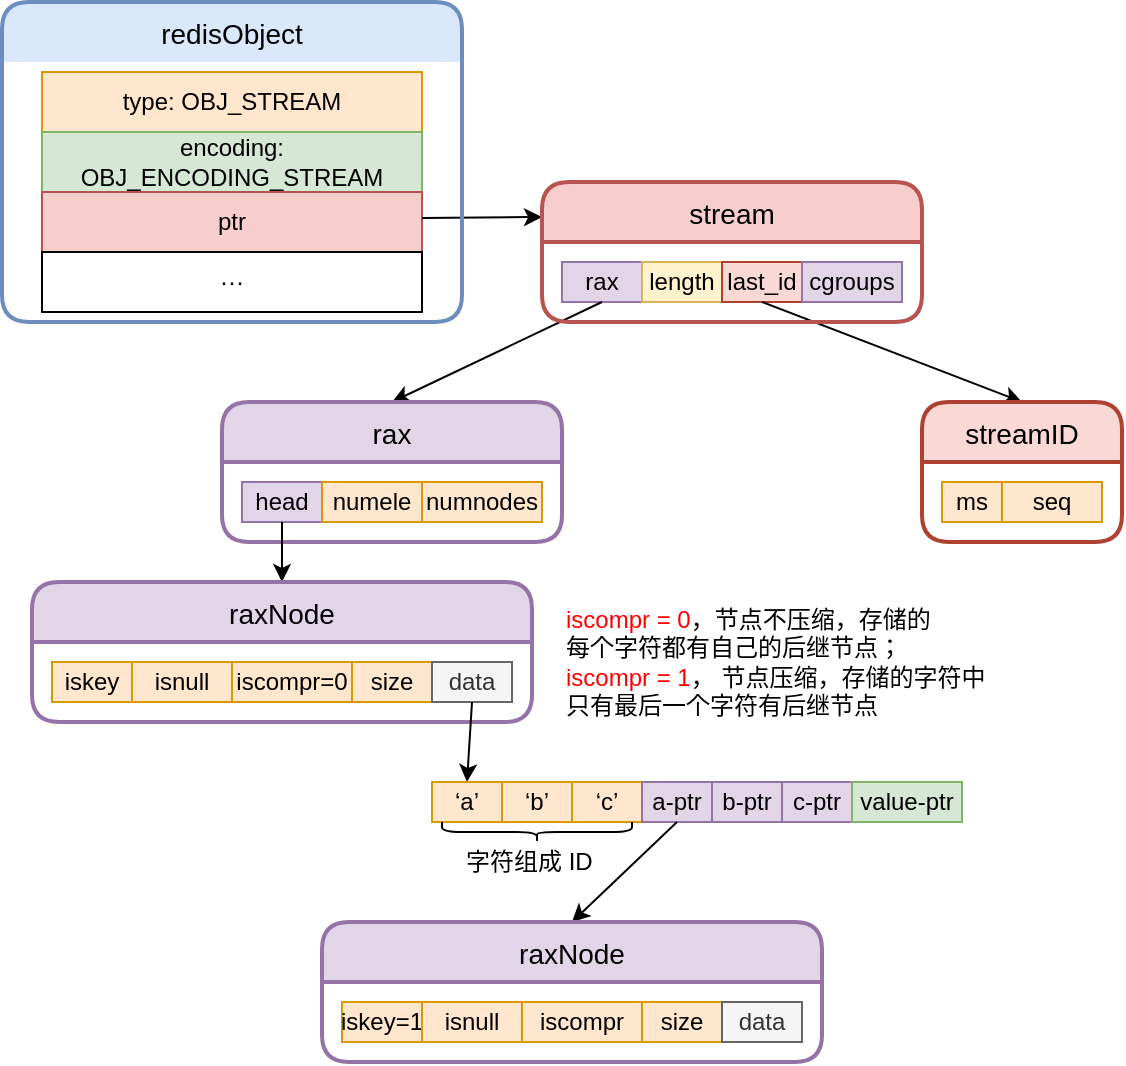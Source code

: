 <mxfile version="13.7.9" type="github">
  <diagram id="dsL6oakeFicBOrvGSXXl" name="Page-1">
    <mxGraphModel dx="946" dy="565" grid="1" gridSize="10" guides="1" tooltips="1" connect="1" arrows="1" fold="1" page="1" pageScale="1" pageWidth="827" pageHeight="1169" math="0" shadow="0">
      <root>
        <mxCell id="0" />
        <mxCell id="1" parent="0" />
        <mxCell id="AwmPWCsKpeCnTsiZ5o42-3" value="type: OBJ_STREAM" style="whiteSpace=wrap;html=1;align=center;fillColor=#ffe6cc;strokeColor=#d79b00;" parent="1" vertex="1">
          <mxGeometry x="60" y="75" width="190" height="30" as="geometry" />
        </mxCell>
        <mxCell id="AwmPWCsKpeCnTsiZ5o42-4" value="encoding: OBJ_ENCODING_STREAM" style="whiteSpace=wrap;html=1;align=center;fillColor=#d5e8d4;strokeColor=#82b366;" parent="1" vertex="1">
          <mxGeometry x="60" y="105" width="190" height="30" as="geometry" />
        </mxCell>
        <mxCell id="AwmPWCsKpeCnTsiZ5o42-5" value="ptr" style="whiteSpace=wrap;html=1;align=center;fillColor=#f8cecc;strokeColor=#b85450;" parent="1" vertex="1">
          <mxGeometry x="60" y="135" width="190" height="30" as="geometry" />
        </mxCell>
        <mxCell id="AwmPWCsKpeCnTsiZ5o42-6" value="···" style="whiteSpace=wrap;html=1;align=center;" parent="1" vertex="1">
          <mxGeometry x="60" y="165" width="190" height="30" as="geometry" />
        </mxCell>
        <mxCell id="sL11Fz4VMmUzkcyhf7-z-1" value="" style="endArrow=classic;html=1;entryX=0;entryY=0.25;entryDx=0;entryDy=0;" parent="1" target="sL11Fz4VMmUzkcyhf7-z-2" edge="1">
          <mxGeometry width="50" height="50" relative="1" as="geometry">
            <mxPoint x="250" y="148" as="sourcePoint" />
            <mxPoint x="320" y="150" as="targetPoint" />
          </mxGeometry>
        </mxCell>
        <mxCell id="sL11Fz4VMmUzkcyhf7-z-11" value="rax" style="whiteSpace=wrap;html=1;align=center;fillColor=#e1d5e7;strokeColor=#9673a6;" parent="1" vertex="1">
          <mxGeometry x="320" y="170" width="40" height="20" as="geometry" />
        </mxCell>
        <mxCell id="sL11Fz4VMmUzkcyhf7-z-12" value="length" style="whiteSpace=wrap;html=1;align=center;fillColor=#fff2cc;strokeColor=#d6b656;" parent="1" vertex="1">
          <mxGeometry x="360" y="170" width="40" height="20" as="geometry" />
        </mxCell>
        <mxCell id="sL11Fz4VMmUzkcyhf7-z-16" value="head" style="whiteSpace=wrap;html=1;align=center;fillColor=#e1d5e7;strokeColor=#9673a6;" parent="1" vertex="1">
          <mxGeometry x="160" y="280" width="40" height="20" as="geometry" />
        </mxCell>
        <mxCell id="sL11Fz4VMmUzkcyhf7-z-17" value="numele" style="whiteSpace=wrap;html=1;align=center;fillColor=#ffe6cc;strokeColor=#d79b00;" parent="1" vertex="1">
          <mxGeometry x="200" y="280" width="50" height="20" as="geometry" />
        </mxCell>
        <mxCell id="sL11Fz4VMmUzkcyhf7-z-18" value="numnodes" style="whiteSpace=wrap;html=1;align=center;fillColor=#ffe6cc;strokeColor=#d79b00;" parent="1" vertex="1">
          <mxGeometry x="250" y="280" width="60" height="20" as="geometry" />
        </mxCell>
        <mxCell id="_xa1W3J-9zqtQ6eRS-k8-1" value="last_id" style="whiteSpace=wrap;html=1;align=center;fillColor=#fad9d5;strokeColor=#ae4132;" parent="1" vertex="1">
          <mxGeometry x="400" y="170" width="40" height="20" as="geometry" />
        </mxCell>
        <mxCell id="_xa1W3J-9zqtQ6eRS-k8-5" value="ms" style="whiteSpace=wrap;html=1;align=center;fillColor=#ffe6cc;strokeColor=#d79b00;" parent="1" vertex="1">
          <mxGeometry x="510" y="280" width="30" height="20" as="geometry" />
        </mxCell>
        <mxCell id="_xa1W3J-9zqtQ6eRS-k8-6" value="seq" style="whiteSpace=wrap;html=1;align=center;fillColor=#ffe6cc;strokeColor=#d79b00;" parent="1" vertex="1">
          <mxGeometry x="540" y="280" width="50" height="20" as="geometry" />
        </mxCell>
        <mxCell id="_xa1W3J-9zqtQ6eRS-k8-15" value="" style="endArrow=classic;html=1;exitX=0.5;exitY=1;exitDx=0;exitDy=0;entryX=0.5;entryY=0;entryDx=0;entryDy=0;" parent="1" source="_xa1W3J-9zqtQ6eRS-k8-1" target="_xa1W3J-9zqtQ6eRS-k8-14" edge="1">
          <mxGeometry width="50" height="50" relative="1" as="geometry">
            <mxPoint x="665" y="215" as="sourcePoint" />
            <mxPoint x="715" y="165" as="targetPoint" />
          </mxGeometry>
        </mxCell>
        <mxCell id="AwmPWCsKpeCnTsiZ5o42-1" value="redisObject" style="swimlane;childLayout=stackLayout;horizontal=1;startSize=30;horizontalStack=0;rounded=1;fontSize=14;fontStyle=0;strokeWidth=2;resizeParent=0;resizeLast=1;shadow=0;dashed=0;align=center;swimlaneLine=0;fillColor=#dae8fc;strokeColor=#6c8ebf;" parent="1" vertex="1">
          <mxGeometry x="40" y="40" width="230" height="160" as="geometry" />
        </mxCell>
        <mxCell id="g0kWle4Djc0Si4zrOYpd-1" value="cgroups" style="whiteSpace=wrap;html=1;align=center;fillColor=#e1d5e7;strokeColor=#9673a6;" parent="1" vertex="1">
          <mxGeometry x="440" y="170" width="50" height="20" as="geometry" />
        </mxCell>
        <mxCell id="g0kWle4Djc0Si4zrOYpd-2" value="" style="endArrow=classic;html=1;exitX=0.5;exitY=1;exitDx=0;exitDy=0;entryX=0.5;entryY=0;entryDx=0;entryDy=0;" parent="1" source="sL11Fz4VMmUzkcyhf7-z-11" target="sL11Fz4VMmUzkcyhf7-z-22" edge="1">
          <mxGeometry width="50" height="50" relative="1" as="geometry">
            <mxPoint x="570" y="320" as="sourcePoint" />
            <mxPoint x="620" y="270" as="targetPoint" />
          </mxGeometry>
        </mxCell>
        <mxCell id="_xa1W3J-9zqtQ6eRS-k8-14" value="streamID" style="swimlane;childLayout=stackLayout;horizontal=1;startSize=30;horizontalStack=0;rounded=1;fontSize=14;fontStyle=0;strokeWidth=2;resizeParent=0;resizeLast=1;shadow=0;dashed=0;align=center;fillColor=#fad9d5;strokeColor=#ae4132;" parent="1" vertex="1">
          <mxGeometry x="500" y="240" width="100" height="70" as="geometry" />
        </mxCell>
        <mxCell id="sL11Fz4VMmUzkcyhf7-z-2" value="stream" style="swimlane;childLayout=stackLayout;horizontal=1;startSize=30;horizontalStack=0;rounded=1;fontSize=14;fontStyle=0;strokeWidth=2;resizeParent=0;resizeLast=1;shadow=0;dashed=0;align=center;fillColor=#f8cecc;strokeColor=#b85450;" parent="1" vertex="1">
          <mxGeometry x="310" y="130" width="190" height="70" as="geometry" />
        </mxCell>
        <mxCell id="sL11Fz4VMmUzkcyhf7-z-22" value="rax" style="swimlane;childLayout=stackLayout;horizontal=1;startSize=30;horizontalStack=0;rounded=1;fontSize=14;fontStyle=0;strokeWidth=2;resizeParent=0;resizeLast=1;shadow=0;dashed=0;align=center;fillColor=#e1d5e7;strokeColor=#9673a6;" parent="1" vertex="1">
          <mxGeometry x="150" y="240" width="170" height="70" as="geometry" />
        </mxCell>
        <mxCell id="g0kWle4Djc0Si4zrOYpd-3" value="" style="endArrow=classic;html=1;exitX=0.5;exitY=1;exitDx=0;exitDy=0;entryX=0.5;entryY=0;entryDx=0;entryDy=0;" parent="1" source="sL11Fz4VMmUzkcyhf7-z-16" target="g0kWle4Djc0Si4zrOYpd-7" edge="1">
          <mxGeometry width="50" height="50" relative="1" as="geometry">
            <mxPoint x="570" y="320" as="sourcePoint" />
            <mxPoint x="180" y="340" as="targetPoint" />
          </mxGeometry>
        </mxCell>
        <mxCell id="g0kWle4Djc0Si4zrOYpd-4" value="iskey" style="whiteSpace=wrap;html=1;align=center;fillColor=#ffe6cc;strokeColor=#d79b00;" parent="1" vertex="1">
          <mxGeometry x="65" y="370" width="40" height="20" as="geometry" />
        </mxCell>
        <mxCell id="g0kWle4Djc0Si4zrOYpd-5" value="isnull" style="whiteSpace=wrap;html=1;align=center;fillColor=#ffe6cc;strokeColor=#d79b00;" parent="1" vertex="1">
          <mxGeometry x="105" y="370" width="50" height="20" as="geometry" />
        </mxCell>
        <mxCell id="g0kWle4Djc0Si4zrOYpd-6" value="iscompr=0" style="whiteSpace=wrap;html=1;align=center;fillColor=#ffe6cc;strokeColor=#d79b00;" parent="1" vertex="1">
          <mxGeometry x="155" y="370" width="60" height="20" as="geometry" />
        </mxCell>
        <mxCell id="g0kWle4Djc0Si4zrOYpd-8" value="size" style="whiteSpace=wrap;html=1;align=center;fillColor=#ffe6cc;strokeColor=#d79b00;" parent="1" vertex="1">
          <mxGeometry x="215" y="370" width="40" height="20" as="geometry" />
        </mxCell>
        <mxCell id="g0kWle4Djc0Si4zrOYpd-9" value="data" style="whiteSpace=wrap;html=1;align=center;fillColor=#f5f5f5;strokeColor=#666666;fontColor=#333333;" parent="1" vertex="1">
          <mxGeometry x="255" y="370" width="40" height="20" as="geometry" />
        </mxCell>
        <mxCell id="g0kWle4Djc0Si4zrOYpd-7" value="raxNode" style="swimlane;childLayout=stackLayout;horizontal=1;startSize=30;horizontalStack=0;rounded=1;fontSize=14;fontStyle=0;strokeWidth=2;resizeParent=0;resizeLast=1;shadow=0;dashed=0;align=center;fillColor=#e1d5e7;strokeColor=#9673a6;" parent="1" vertex="1">
          <mxGeometry x="55" y="330" width="250" height="70" as="geometry" />
        </mxCell>
        <mxCell id="g0kWle4Djc0Si4zrOYpd-10" value="" style="endArrow=classic;html=1;exitX=0.5;exitY=1;exitDx=0;exitDy=0;entryX=0.5;entryY=0;entryDx=0;entryDy=0;" parent="1" source="g0kWle4Djc0Si4zrOYpd-9" target="g0kWle4Djc0Si4zrOYpd-13" edge="1">
          <mxGeometry width="50" height="50" relative="1" as="geometry">
            <mxPoint x="550" y="360" as="sourcePoint" />
            <mxPoint x="275" y="420" as="targetPoint" />
          </mxGeometry>
        </mxCell>
        <mxCell id="g0kWle4Djc0Si4zrOYpd-12" value="&lt;font color=&quot;#ff0000&quot;&gt;iscompr = 0&lt;/font&gt;，节点不压缩，存储的&lt;br&gt;每个字符都有自己的后继节点；&lt;br&gt;&lt;font color=&quot;#ff0000&quot;&gt;iscompr = 1&lt;/font&gt;， 节点压缩，存储的字符中&lt;br&gt;只有最后一个字符有后继节点" style="text;html=1;align=left;verticalAlign=middle;resizable=0;points=[];autosize=1;" parent="1" vertex="1">
          <mxGeometry x="320" y="340" width="230" height="60" as="geometry" />
        </mxCell>
        <mxCell id="g0kWle4Djc0Si4zrOYpd-13" value="‘a’" style="whiteSpace=wrap;html=1;align=center;fillColor=#ffe6cc;strokeColor=#d79b00;" parent="1" vertex="1">
          <mxGeometry x="255" y="430" width="35" height="20" as="geometry" />
        </mxCell>
        <mxCell id="g0kWle4Djc0Si4zrOYpd-14" value="‘b’" style="whiteSpace=wrap;html=1;align=center;fillColor=#ffe6cc;strokeColor=#d79b00;" parent="1" vertex="1">
          <mxGeometry x="290" y="430" width="35" height="20" as="geometry" />
        </mxCell>
        <mxCell id="g0kWle4Djc0Si4zrOYpd-15" value="‘c’" style="whiteSpace=wrap;html=1;align=center;fillColor=#ffe6cc;strokeColor=#d79b00;" parent="1" vertex="1">
          <mxGeometry x="325" y="430" width="35" height="20" as="geometry" />
        </mxCell>
        <mxCell id="g0kWle4Djc0Si4zrOYpd-16" value="a-ptr" style="whiteSpace=wrap;html=1;align=center;fillColor=#e1d5e7;strokeColor=#9673a6;" parent="1" vertex="1">
          <mxGeometry x="360" y="430" width="35" height="20" as="geometry" />
        </mxCell>
        <mxCell id="g0kWle4Djc0Si4zrOYpd-17" value="b-ptr" style="whiteSpace=wrap;html=1;align=center;fillColor=#e1d5e7;strokeColor=#9673a6;" parent="1" vertex="1">
          <mxGeometry x="395" y="430" width="35" height="20" as="geometry" />
        </mxCell>
        <mxCell id="g0kWle4Djc0Si4zrOYpd-18" value="c-ptr" style="whiteSpace=wrap;html=1;align=center;fillColor=#e1d5e7;strokeColor=#9673a6;" parent="1" vertex="1">
          <mxGeometry x="430" y="430" width="35" height="20" as="geometry" />
        </mxCell>
        <mxCell id="g0kWle4Djc0Si4zrOYpd-19" value="value-ptr" style="whiteSpace=wrap;html=1;align=center;fillColor=#d5e8d4;strokeColor=#82b366;" parent="1" vertex="1">
          <mxGeometry x="465" y="430" width="55" height="20" as="geometry" />
        </mxCell>
        <mxCell id="g0kWle4Djc0Si4zrOYpd-20" value="" style="endArrow=classic;html=1;exitX=0.5;exitY=1;exitDx=0;exitDy=0;entryX=0.5;entryY=0;entryDx=0;entryDy=0;" parent="1" source="g0kWle4Djc0Si4zrOYpd-16" target="g0kWle4Djc0Si4zrOYpd-26" edge="1">
          <mxGeometry width="50" height="50" relative="1" as="geometry">
            <mxPoint x="550" y="390" as="sourcePoint" />
            <mxPoint x="340" y="490" as="targetPoint" />
          </mxGeometry>
        </mxCell>
        <mxCell id="g0kWle4Djc0Si4zrOYpd-21" value="iskey=1" style="whiteSpace=wrap;html=1;align=center;fillColor=#ffe6cc;strokeColor=#d79b00;" parent="1" vertex="1">
          <mxGeometry x="210" y="540" width="40" height="20" as="geometry" />
        </mxCell>
        <mxCell id="g0kWle4Djc0Si4zrOYpd-22" value="isnull" style="whiteSpace=wrap;html=1;align=center;fillColor=#ffe6cc;strokeColor=#d79b00;" parent="1" vertex="1">
          <mxGeometry x="250" y="540" width="50" height="20" as="geometry" />
        </mxCell>
        <mxCell id="g0kWle4Djc0Si4zrOYpd-23" value="iscompr" style="whiteSpace=wrap;html=1;align=center;fillColor=#ffe6cc;strokeColor=#d79b00;" parent="1" vertex="1">
          <mxGeometry x="300" y="540" width="60" height="20" as="geometry" />
        </mxCell>
        <mxCell id="g0kWle4Djc0Si4zrOYpd-24" value="size" style="whiteSpace=wrap;html=1;align=center;fillColor=#ffe6cc;strokeColor=#d79b00;" parent="1" vertex="1">
          <mxGeometry x="360" y="540" width="40" height="20" as="geometry" />
        </mxCell>
        <mxCell id="g0kWle4Djc0Si4zrOYpd-25" value="data" style="whiteSpace=wrap;html=1;align=center;fillColor=#f5f5f5;strokeColor=#666666;fontColor=#333333;" parent="1" vertex="1">
          <mxGeometry x="400" y="540" width="40" height="20" as="geometry" />
        </mxCell>
        <mxCell id="g0kWle4Djc0Si4zrOYpd-26" value="raxNode" style="swimlane;childLayout=stackLayout;horizontal=1;startSize=30;horizontalStack=0;rounded=1;fontSize=14;fontStyle=0;strokeWidth=2;resizeParent=0;resizeLast=1;shadow=0;dashed=0;align=center;fillColor=#e1d5e7;strokeColor=#9673a6;" parent="1" vertex="1">
          <mxGeometry x="200" y="500" width="250" height="70" as="geometry" />
        </mxCell>
        <mxCell id="L-i0cdMNYUwpNPLUFEU5-1" value="&amp;nbsp; &amp;nbsp; &amp;nbsp; &amp;nbsp; &amp;nbsp; &lt;br&gt;&amp;nbsp; &amp;nbsp; &amp;nbsp; &amp;nbsp; &amp;nbsp; &lt;br&gt;&amp;nbsp; &amp;nbsp;字符组成 ID" style="shape=curlyBracket;whiteSpace=wrap;html=1;rounded=1;align=left;direction=north;" vertex="1" parent="1">
          <mxGeometry x="260" y="450" width="95" height="10" as="geometry" />
        </mxCell>
      </root>
    </mxGraphModel>
  </diagram>
</mxfile>

